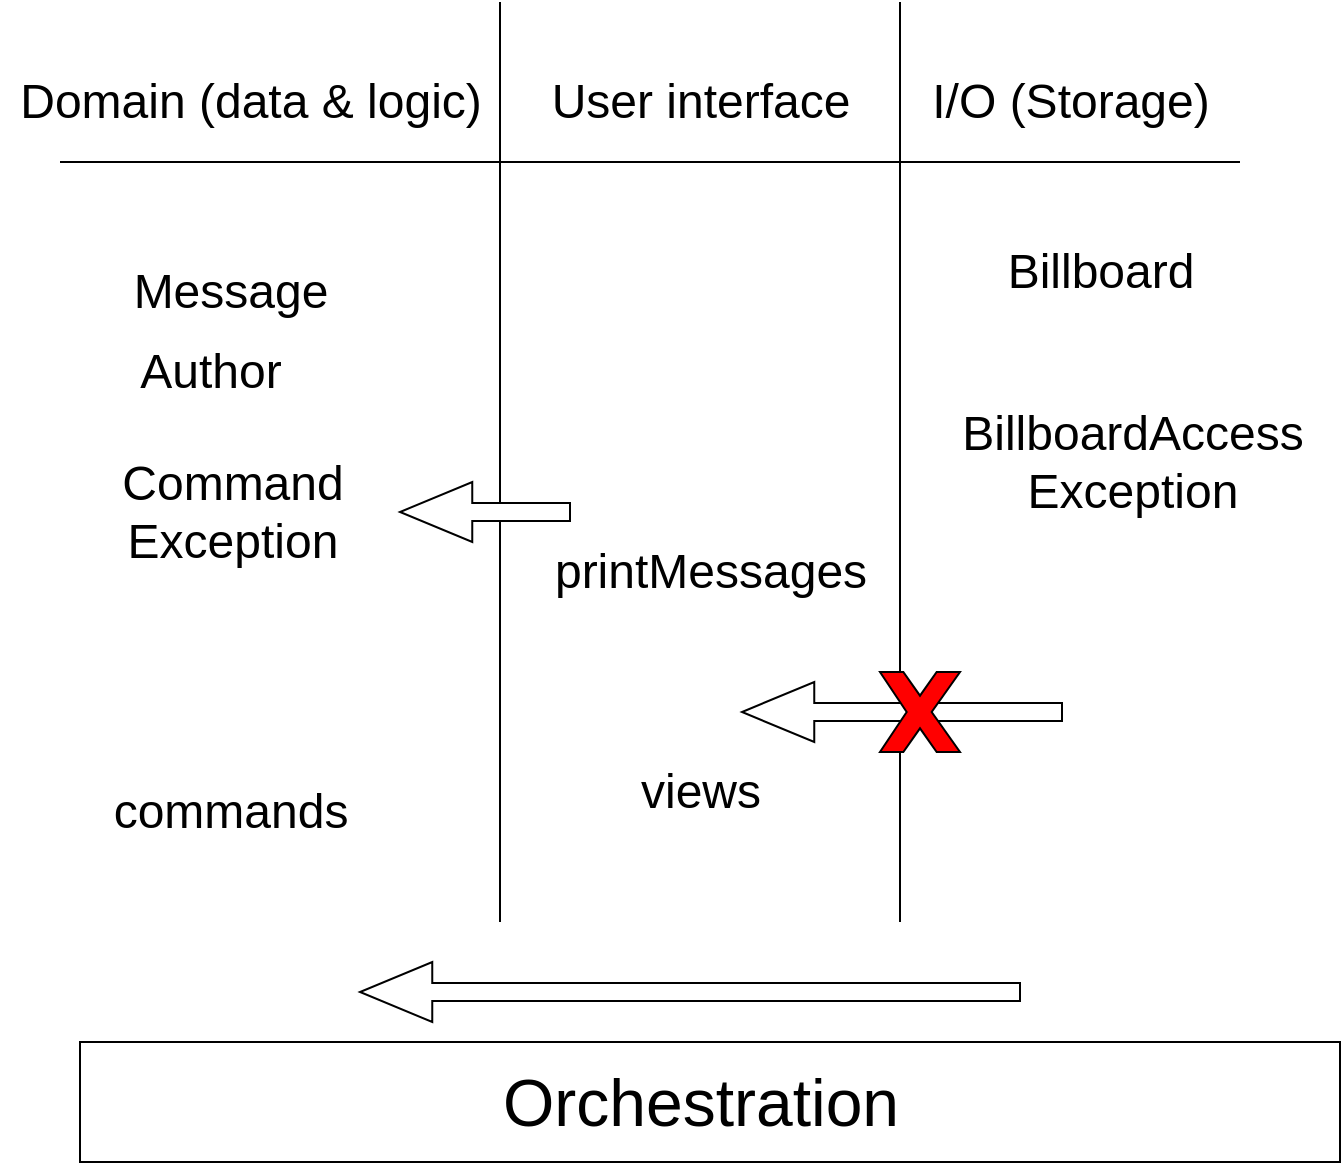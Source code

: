 <mxfile version="16.1.2" type="device" pages="4"><diagram id="TLH-x6UkytGFcjytPADg" name="Responsabilities"><mxGraphModel dx="1426" dy="875" grid="1" gridSize="10" guides="1" tooltips="1" connect="1" arrows="1" fold="1" page="1" pageScale="1" pageWidth="827" pageHeight="1169" math="0" shadow="0"><root><mxCell id="nDE55RYVbztF-2MHtOc_-0"/><mxCell id="nDE55RYVbztF-2MHtOc_-1" parent="nDE55RYVbztF-2MHtOc_-0"/><mxCell id="nDE55RYVbztF-2MHtOc_-2" value="Domain (data &amp;amp; logic)" style="text;html=1;align=center;verticalAlign=middle;resizable=0;points=[];autosize=1;strokeColor=none;fillColor=none;fontSize=24;" vertex="1" parent="nDE55RYVbztF-2MHtOc_-1"><mxGeometry x="79" y="75" width="250" height="30" as="geometry"/></mxCell><mxCell id="nDE55RYVbztF-2MHtOc_-3" value="I/O (Storage)" style="text;html=1;align=center;verticalAlign=middle;resizable=0;points=[];autosize=1;strokeColor=none;fillColor=none;fontSize=24;" vertex="1" parent="nDE55RYVbztF-2MHtOc_-1"><mxGeometry x="539" y="75" width="150" height="30" as="geometry"/></mxCell><mxCell id="nDE55RYVbztF-2MHtOc_-4" value="User interface" style="text;html=1;align=center;verticalAlign=middle;resizable=0;points=[];autosize=1;strokeColor=none;fillColor=none;fontSize=24;" vertex="1" parent="nDE55RYVbztF-2MHtOc_-1"><mxGeometry x="349" y="75" width="160" height="30" as="geometry"/></mxCell><mxCell id="nDE55RYVbztF-2MHtOc_-5" value="" style="endArrow=none;html=1;rounded=0;edgeStyle=orthogonalEdgeStyle;" edge="1" parent="nDE55RYVbztF-2MHtOc_-1"><mxGeometry width="50" height="50" relative="1" as="geometry"><mxPoint x="329" y="500" as="sourcePoint"/><mxPoint x="329" y="40" as="targetPoint"/></mxGeometry></mxCell><mxCell id="nDE55RYVbztF-2MHtOc_-6" value="" style="endArrow=none;html=1;rounded=0;edgeStyle=orthogonalEdgeStyle;" edge="1" parent="nDE55RYVbztF-2MHtOc_-1"><mxGeometry width="50" height="50" relative="1" as="geometry"><mxPoint x="529" y="500" as="sourcePoint"/><mxPoint x="529" y="40" as="targetPoint"/></mxGeometry></mxCell><mxCell id="nDE55RYVbztF-2MHtOc_-7" value="" style="endArrow=none;html=1;rounded=0;edgeStyle=orthogonalEdgeStyle;" edge="1" parent="nDE55RYVbztF-2MHtOc_-1"><mxGeometry width="50" height="50" relative="1" as="geometry"><mxPoint x="699" y="120" as="sourcePoint"/><mxPoint x="109" y="120" as="targetPoint"/></mxGeometry></mxCell><mxCell id="nDE55RYVbztF-2MHtOc_-8" value="Message" style="text;html=1;align=center;verticalAlign=middle;resizable=0;points=[];autosize=1;strokeColor=none;fillColor=none;fontSize=24;" vertex="1" parent="nDE55RYVbztF-2MHtOc_-1"><mxGeometry x="139" y="170" width="110" height="30" as="geometry"/></mxCell><mxCell id="nDE55RYVbztF-2MHtOc_-9" value="Author" style="text;html=1;align=center;verticalAlign=middle;resizable=0;points=[];autosize=1;strokeColor=none;fillColor=none;fontSize=24;" vertex="1" parent="nDE55RYVbztF-2MHtOc_-1"><mxGeometry x="139" y="210" width="90" height="30" as="geometry"/></mxCell><mxCell id="nDE55RYVbztF-2MHtOc_-10" value="printMessages" style="text;html=1;align=center;verticalAlign=middle;resizable=0;points=[];autosize=1;strokeColor=none;fillColor=none;fontSize=24;" vertex="1" parent="nDE55RYVbztF-2MHtOc_-1"><mxGeometry x="349" y="310" width="170" height="30" as="geometry"/></mxCell><mxCell id="nDE55RYVbztF-2MHtOc_-11" value="commands" style="text;html=1;align=center;verticalAlign=middle;resizable=0;points=[];autosize=1;strokeColor=none;fillColor=none;fontSize=24;" vertex="1" parent="nDE55RYVbztF-2MHtOc_-1"><mxGeometry x="129" y="430" width="130" height="30" as="geometry"/></mxCell><mxCell id="nDE55RYVbztF-2MHtOc_-12" value="Billboard" style="text;html=1;align=center;verticalAlign=middle;resizable=0;points=[];autosize=1;strokeColor=none;fillColor=none;fontSize=24;" vertex="1" parent="nDE55RYVbztF-2MHtOc_-1"><mxGeometry x="574" y="160" width="110" height="30" as="geometry"/></mxCell><mxCell id="nDE55RYVbztF-2MHtOc_-13" value="" style="html=1;shadow=0;dashed=0;align=center;verticalAlign=middle;shape=mxgraph.arrows2.arrow;dy=0.7;dx=36.13;notch=0;fontSize=24;fontColor=#FF0000;direction=west;" vertex="1" parent="nDE55RYVbztF-2MHtOc_-1"><mxGeometry x="279" y="280" width="85" height="30" as="geometry"/></mxCell><mxCell id="nDE55RYVbztF-2MHtOc_-14" value="" style="html=1;shadow=0;dashed=0;align=center;verticalAlign=middle;shape=mxgraph.arrows2.arrow;dy=0.7;dx=36.13;notch=0;fontSize=24;fontColor=#FF0000;direction=west;" vertex="1" parent="nDE55RYVbztF-2MHtOc_-1"><mxGeometry x="450" y="380" width="160" height="30" as="geometry"/></mxCell><mxCell id="nDE55RYVbztF-2MHtOc_-15" value="views" style="text;html=1;align=center;verticalAlign=middle;resizable=0;points=[];autosize=1;strokeColor=none;fillColor=none;fontSize=24;" vertex="1" parent="nDE55RYVbztF-2MHtOc_-1"><mxGeometry x="389" y="420" width="80" height="30" as="geometry"/></mxCell><mxCell id="nDE55RYVbztF-2MHtOc_-16" value="" style="rounded=0;whiteSpace=wrap;html=1;labelBorderColor=default;fontSize=33;" vertex="1" parent="nDE55RYVbztF-2MHtOc_-1"><mxGeometry x="119" y="560" width="630" height="60" as="geometry"/></mxCell><mxCell id="nDE55RYVbztF-2MHtOc_-17" value="Orchestration" style="text;html=1;align=center;verticalAlign=middle;resizable=0;points=[];autosize=1;strokeColor=none;fillColor=none;fontSize=33;" vertex="1" parent="nDE55RYVbztF-2MHtOc_-1"><mxGeometry x="324" y="565" width="210" height="50" as="geometry"/></mxCell><mxCell id="nDE55RYVbztF-2MHtOc_-18" value="BillboardAccess&lt;br&gt;Exception" style="text;html=1;align=center;verticalAlign=middle;resizable=0;points=[];autosize=1;strokeColor=none;fillColor=none;fontSize=24;" vertex="1" parent="nDE55RYVbztF-2MHtOc_-1"><mxGeometry x="550" y="240" width="190" height="60" as="geometry"/></mxCell><mxCell id="nDE55RYVbztF-2MHtOc_-19" value="Command&lt;br&gt;Exception" style="text;html=1;align=center;verticalAlign=middle;resizable=0;points=[];autosize=1;strokeColor=none;fillColor=none;fontSize=24;" vertex="1" parent="nDE55RYVbztF-2MHtOc_-1"><mxGeometry x="130" y="265" width="130" height="60" as="geometry"/></mxCell><mxCell id="nDE55RYVbztF-2MHtOc_-20" value="" style="html=1;shadow=0;dashed=0;align=center;verticalAlign=middle;shape=mxgraph.arrows2.arrow;dy=0.7;dx=36.13;notch=0;fontSize=24;fontColor=#FF0000;direction=west;" vertex="1" parent="nDE55RYVbztF-2MHtOc_-1"><mxGeometry x="259" y="520" width="330" height="30" as="geometry"/></mxCell><mxCell id="nDE55RYVbztF-2MHtOc_-21" value="" style="verticalLabelPosition=bottom;verticalAlign=top;html=1;shape=mxgraph.basic.x;fillColor=#FF0000;" vertex="1" parent="nDE55RYVbztF-2MHtOc_-1"><mxGeometry x="519" y="375" width="40" height="40" as="geometry"/></mxCell></root></mxGraphModel></diagram><diagram id="nkA_IOTqcIVY8NmHyY2K" name="MVC"><mxGraphModel dx="815" dy="500" grid="1" gridSize="10" guides="1" tooltips="1" connect="1" arrows="1" fold="1" page="1" pageScale="1" pageWidth="827" pageHeight="1169" math="0" shadow="0"><root><mxCell id="hlGQqhXxCrz_zOvvmBle-0"/><mxCell id="hlGQqhXxCrz_zOvvmBle-1" parent="hlGQqhXxCrz_zOvvmBle-0"/><mxCell id="hlGQqhXxCrz_zOvvmBle-2" value="Controller" style="ellipse;whiteSpace=wrap;html=1;aspect=fixed;" parent="hlGQqhXxCrz_zOvvmBle-1" vertex="1"><mxGeometry x="290" y="120" width="80" height="80" as="geometry"/></mxCell><mxCell id="hlGQqhXxCrz_zOvvmBle-3" value="View" style="ellipse;whiteSpace=wrap;html=1;aspect=fixed;" parent="hlGQqhXxCrz_zOvvmBle-1" vertex="1"><mxGeometry x="180" y="240" width="80" height="80" as="geometry"/></mxCell><mxCell id="hlGQqhXxCrz_zOvvmBle-4" value="Model" style="ellipse;whiteSpace=wrap;html=1;aspect=fixed;" parent="hlGQqhXxCrz_zOvvmBle-1" vertex="1"><mxGeometry x="400" y="240" width="80" height="80" as="geometry"/></mxCell><mxCell id="hlGQqhXxCrz_zOvvmBle-5" value="" style="endArrow=classic;html=1;rounded=0;exitX=0.085;exitY=0.79;exitDx=0;exitDy=0;exitPerimeter=0;" parent="hlGQqhXxCrz_zOvvmBle-1" source="hlGQqhXxCrz_zOvvmBle-2" target="hlGQqhXxCrz_zOvvmBle-3" edge="1"><mxGeometry width="50" height="50" relative="1" as="geometry"><mxPoint x="310" y="290" as="sourcePoint"/><mxPoint x="360" y="240" as="targetPoint"/></mxGeometry></mxCell><mxCell id="hlGQqhXxCrz_zOvvmBle-6" value="" style="endArrow=classic;html=1;rounded=0;entryX=0;entryY=0.5;entryDx=0;entryDy=0;" parent="hlGQqhXxCrz_zOvvmBle-1" source="hlGQqhXxCrz_zOvvmBle-3" target="hlGQqhXxCrz_zOvvmBle-4" edge="1"><mxGeometry width="50" height="50" relative="1" as="geometry"><mxPoint x="306.8" y="193.2" as="sourcePoint"/><mxPoint x="350" y="290" as="targetPoint"/></mxGeometry></mxCell><mxCell id="hlGQqhXxCrz_zOvvmBle-7" value="" style="endArrow=classic;html=1;rounded=0;" parent="hlGQqhXxCrz_zOvvmBle-1" source="hlGQqhXxCrz_zOvvmBle-2" target="hlGQqhXxCrz_zOvvmBle-4" edge="1"><mxGeometry width="50" height="50" relative="1" as="geometry"><mxPoint x="270" y="290" as="sourcePoint"/><mxPoint x="410.0" y="290" as="targetPoint"/></mxGeometry></mxCell><mxCell id="hlGQqhXxCrz_zOvvmBle-8" value="" style="endArrow=classic;html=1;rounded=0;strokeColor=#FF0000;" parent="hlGQqhXxCrz_zOvvmBle-1" edge="1"><mxGeometry width="50" height="50" relative="1" as="geometry"><mxPoint x="260" y="260" as="sourcePoint"/><mxPoint x="310" y="200" as="targetPoint"/></mxGeometry></mxCell></root></mxGraphModel></diagram><diagram id="dtA3b6OXMzFHf2c03jA6" name="Main loop"><mxGraphModel dx="983" dy="603" grid="1" gridSize="10" guides="1" tooltips="1" connect="1" arrows="1" fold="1" page="1" pageScale="1" pageWidth="827" pageHeight="1169" math="0" shadow="0"><root><mxCell id="gdJUMzsYiVqNkNZ1m7WY-0"/><mxCell id="gdJUMzsYiVqNkNZ1m7WY-1" parent="gdJUMzsYiVqNkNZ1m7WY-0"/><mxCell id="gdJUMzsYiVqNkNZ1m7WY-2" value="UI&lt;br&gt;Thread" style="ellipse;shape=umlControl;whiteSpace=wrap;html=1;verticalAlign=middle;" parent="gdJUMzsYiVqNkNZ1m7WY-1" vertex="1"><mxGeometry x="150" y="210" width="70" height="80" as="geometry"/></mxCell><mxCell id="gdJUMzsYiVqNkNZ1m7WY-3" value="" style="whiteSpace=wrap;html=1;aspect=fixed;verticalAlign=middle;" parent="gdJUMzsYiVqNkNZ1m7WY-1" vertex="1"><mxGeometry x="280" y="240" width="40" height="40" as="geometry"/></mxCell><mxCell id="gdJUMzsYiVqNkNZ1m7WY-4" value="" style="whiteSpace=wrap;html=1;aspect=fixed;verticalAlign=middle;" parent="gdJUMzsYiVqNkNZ1m7WY-1" vertex="1"><mxGeometry x="320" y="240" width="40" height="40" as="geometry"/></mxCell><mxCell id="gdJUMzsYiVqNkNZ1m7WY-5" value="" style="whiteSpace=wrap;html=1;aspect=fixed;verticalAlign=middle;" parent="gdJUMzsYiVqNkNZ1m7WY-1" vertex="1"><mxGeometry x="360" y="240" width="40" height="40" as="geometry"/></mxCell><mxCell id="gdJUMzsYiVqNkNZ1m7WY-6" value="" style="whiteSpace=wrap;html=1;aspect=fixed;verticalAlign=middle;" parent="gdJUMzsYiVqNkNZ1m7WY-1" vertex="1"><mxGeometry x="400" y="240" width="40" height="40" as="geometry"/></mxCell><mxCell id="gdJUMzsYiVqNkNZ1m7WY-7" value="" style="whiteSpace=wrap;html=1;aspect=fixed;verticalAlign=middle;" parent="gdJUMzsYiVqNkNZ1m7WY-1" vertex="1"><mxGeometry x="440" y="240" width="40" height="40" as="geometry"/></mxCell><mxCell id="gdJUMzsYiVqNkNZ1m7WY-8" value="" style="whiteSpace=wrap;html=1;aspect=fixed;verticalAlign=middle;" parent="gdJUMzsYiVqNkNZ1m7WY-1" vertex="1"><mxGeometry x="480" y="240" width="40" height="40" as="geometry"/></mxCell><mxCell id="gdJUMzsYiVqNkNZ1m7WY-12" value="" style="endArrow=classic;html=1;rounded=0;" parent="gdJUMzsYiVqNkNZ1m7WY-1" edge="1"><mxGeometry width="50" height="50" relative="1" as="geometry"><mxPoint x="650" y="220" as="sourcePoint"/><mxPoint x="530" y="260" as="targetPoint"/></mxGeometry></mxCell><mxCell id="gdJUMzsYiVqNkNZ1m7WY-13" value="" style="endArrow=classic;html=1;rounded=0;" parent="gdJUMzsYiVqNkNZ1m7WY-1" edge="1"><mxGeometry width="50" height="50" relative="1" as="geometry"><mxPoint x="640" y="310" as="sourcePoint"/><mxPoint x="530" y="270" as="targetPoint"/></mxGeometry></mxCell><mxCell id="gdJUMzsYiVqNkNZ1m7WY-14" value="" style="curved=1;endArrow=classic;html=1;rounded=0;entryX=0.6;entryY=0.1;entryDx=0;entryDy=0;entryPerimeter=0;" parent="gdJUMzsYiVqNkNZ1m7WY-1" target="gdJUMzsYiVqNkNZ1m7WY-2" edge="1"><mxGeometry width="50" height="50" relative="1" as="geometry"><mxPoint x="300" y="240" as="sourcePoint"/><mxPoint x="320" y="180" as="targetPoint"/><Array as="points"><mxPoint x="280" y="190"/><mxPoint x="210" y="190"/></Array></mxGeometry></mxCell><mxCell id="gdJUMzsYiVqNkNZ1m7WY-15" value="" style="curved=1;endArrow=classic;html=1;rounded=0;exitX=0.486;exitY=1.013;exitDx=0;exitDy=0;entryX=0.5;entryY=1;entryDx=0;entryDy=0;exitPerimeter=0;" parent="gdJUMzsYiVqNkNZ1m7WY-1" source="gdJUMzsYiVqNkNZ1m7WY-2" target="gdJUMzsYiVqNkNZ1m7WY-3" edge="1"><mxGeometry width="50" height="50" relative="1" as="geometry"><mxPoint x="300" y="380" as="sourcePoint"/><mxPoint x="202" y="358" as="targetPoint"/><Array as="points"><mxPoint x="220" y="320"/><mxPoint x="270" y="320"/></Array></mxGeometry></mxCell></root></mxGraphModel></diagram><diagram id="IVs3qbxA9G17hMsgnnh2" name="Composition"><mxGraphModel dx="983" dy="603" grid="1" gridSize="10" guides="1" tooltips="1" connect="1" arrows="1" fold="1" page="1" pageScale="1" pageWidth="827" pageHeight="1169" math="0" shadow="0"><root><mxCell id="sOrv18CQVYlE2-Vitsdv-0"/><mxCell id="sOrv18CQVYlE2-Vitsdv-1" parent="sOrv18CQVYlE2-Vitsdv-0"/><mxCell id="sOrv18CQVYlE2-Vitsdv-2" value="Composable&lt;br&gt;App" style="ellipse;whiteSpace=wrap;html=1;aspect=fixed;" parent="sOrv18CQVYlE2-Vitsdv-1" vertex="1"><mxGeometry x="220" y="110" width="80" height="80" as="geometry"/></mxCell><mxCell id="sOrv18CQVYlE2-Vitsdv-3" value="" style="endArrow=classic;html=1;rounded=0;entryX=0;entryY=0.5;entryDx=0;entryDy=0;" parent="sOrv18CQVYlE2-Vitsdv-1" target="sOrv18CQVYlE2-Vitsdv-2" edge="1"><mxGeometry width="50" height="50" relative="1" as="geometry"><mxPoint x="140" y="150" as="sourcePoint"/><mxPoint x="180" y="140" as="targetPoint"/></mxGeometry></mxCell><mxCell id="sOrv18CQVYlE2-Vitsdv-4" value="Data" style="text;html=1;align=center;verticalAlign=middle;resizable=0;points=[];autosize=1;strokeColor=none;fillColor=none;" parent="sOrv18CQVYlE2-Vitsdv-1" vertex="1"><mxGeometry x="80" y="140" width="40" height="20" as="geometry"/></mxCell><mxCell id="sOrv18CQVYlE2-Vitsdv-5" value="Composition" style="text;html=1;align=center;verticalAlign=middle;resizable=0;points=[];autosize=1;strokeColor=none;fillColor=none;" parent="sOrv18CQVYlE2-Vitsdv-1" vertex="1"><mxGeometry x="400" y="70" width="80" height="20" as="geometry"/></mxCell><mxCell id="sOrv18CQVYlE2-Vitsdv-6" value="" style="endArrow=classic;html=1;rounded=0;entryX=0;entryY=0.5;entryDx=0;entryDy=0;" parent="sOrv18CQVYlE2-Vitsdv-1" edge="1"><mxGeometry width="50" height="50" relative="1" as="geometry"><mxPoint x="310" y="149.5" as="sourcePoint"/><mxPoint x="390" y="149.5" as="targetPoint"/></mxGeometry></mxCell><mxCell id="sOrv18CQVYlE2-Vitsdv-7" value="Row" style="ellipse;whiteSpace=wrap;html=1;aspect=fixed;" parent="sOrv18CQVYlE2-Vitsdv-1" vertex="1"><mxGeometry x="460" y="130" width="50" height="50" as="geometry"/></mxCell><mxCell id="sOrv18CQVYlE2-Vitsdv-8" value="Text&lt;br&gt;0" style="ellipse;whiteSpace=wrap;html=1;aspect=fixed;" parent="sOrv18CQVYlE2-Vitsdv-1" vertex="1"><mxGeometry x="400" y="200" width="50" height="50" as="geometry"/></mxCell><mxCell id="sOrv18CQVYlE2-Vitsdv-9" value="" style="endArrow=classic;html=1;rounded=0;exitX=0;exitY=1;exitDx=0;exitDy=0;" parent="sOrv18CQVYlE2-Vitsdv-1" source="sOrv18CQVYlE2-Vitsdv-7" target="sOrv18CQVYlE2-Vitsdv-8" edge="1"><mxGeometry width="50" height="50" relative="1" as="geometry"><mxPoint x="490" y="270" as="sourcePoint"/><mxPoint x="540" y="220" as="targetPoint"/></mxGeometry></mxCell><mxCell id="sOrv18CQVYlE2-Vitsdv-10" value="Button" style="ellipse;whiteSpace=wrap;html=1;aspect=fixed;" parent="sOrv18CQVYlE2-Vitsdv-1" vertex="1"><mxGeometry x="520" y="200" width="50" height="50" as="geometry"/></mxCell><mxCell id="sOrv18CQVYlE2-Vitsdv-11" value="Text" style="ellipse;whiteSpace=wrap;html=1;aspect=fixed;" parent="sOrv18CQVYlE2-Vitsdv-1" vertex="1"><mxGeometry x="480" y="270" width="50" height="50" as="geometry"/></mxCell><mxCell id="sOrv18CQVYlE2-Vitsdv-12" value="" style="endArrow=classic;html=1;rounded=0;" parent="sOrv18CQVYlE2-Vitsdv-1" source="sOrv18CQVYlE2-Vitsdv-10" target="sOrv18CQVYlE2-Vitsdv-11" edge="1"><mxGeometry width="50" height="50" relative="1" as="geometry"><mxPoint x="570" y="330" as="sourcePoint"/><mxPoint x="620" y="280" as="targetPoint"/></mxGeometry></mxCell><mxCell id="sOrv18CQVYlE2-Vitsdv-13" value="Button" style="ellipse;whiteSpace=wrap;html=1;aspect=fixed;" parent="sOrv18CQVYlE2-Vitsdv-1" vertex="1"><mxGeometry x="630" y="200" width="50" height="50" as="geometry"/></mxCell><mxCell id="sOrv18CQVYlE2-Vitsdv-14" value="Text" style="ellipse;whiteSpace=wrap;html=1;aspect=fixed;" parent="sOrv18CQVYlE2-Vitsdv-1" vertex="1"><mxGeometry x="590" y="270" width="50" height="50" as="geometry"/></mxCell><mxCell id="sOrv18CQVYlE2-Vitsdv-15" value="" style="endArrow=classic;html=1;rounded=0;" parent="sOrv18CQVYlE2-Vitsdv-1" source="sOrv18CQVYlE2-Vitsdv-13" target="sOrv18CQVYlE2-Vitsdv-14" edge="1"><mxGeometry width="50" height="50" relative="1" as="geometry"><mxPoint x="680" y="330" as="sourcePoint"/><mxPoint x="730" y="280" as="targetPoint"/></mxGeometry></mxCell><mxCell id="sOrv18CQVYlE2-Vitsdv-16" value="" style="endArrow=classic;html=1;rounded=0;exitX=1;exitY=1;exitDx=0;exitDy=0;" parent="sOrv18CQVYlE2-Vitsdv-1" source="sOrv18CQVYlE2-Vitsdv-7" target="sOrv18CQVYlE2-Vitsdv-10" edge="1"><mxGeometry width="50" height="50" relative="1" as="geometry"><mxPoint x="477.322" y="182.678" as="sourcePoint"/><mxPoint x="450.708" y="215.551" as="targetPoint"/></mxGeometry></mxCell><mxCell id="sOrv18CQVYlE2-Vitsdv-17" value="" style="endArrow=classic;html=1;rounded=0;exitX=1;exitY=0.5;exitDx=0;exitDy=0;entryX=0;entryY=0;entryDx=0;entryDy=0;" parent="sOrv18CQVYlE2-Vitsdv-1" source="sOrv18CQVYlE2-Vitsdv-7" target="sOrv18CQVYlE2-Vitsdv-13" edge="1"><mxGeometry width="50" height="50" relative="1" as="geometry"><mxPoint x="512.678" y="182.678" as="sourcePoint"/><mxPoint x="539.292" y="215.551" as="targetPoint"/></mxGeometry></mxCell></root></mxGraphModel></diagram></mxfile>